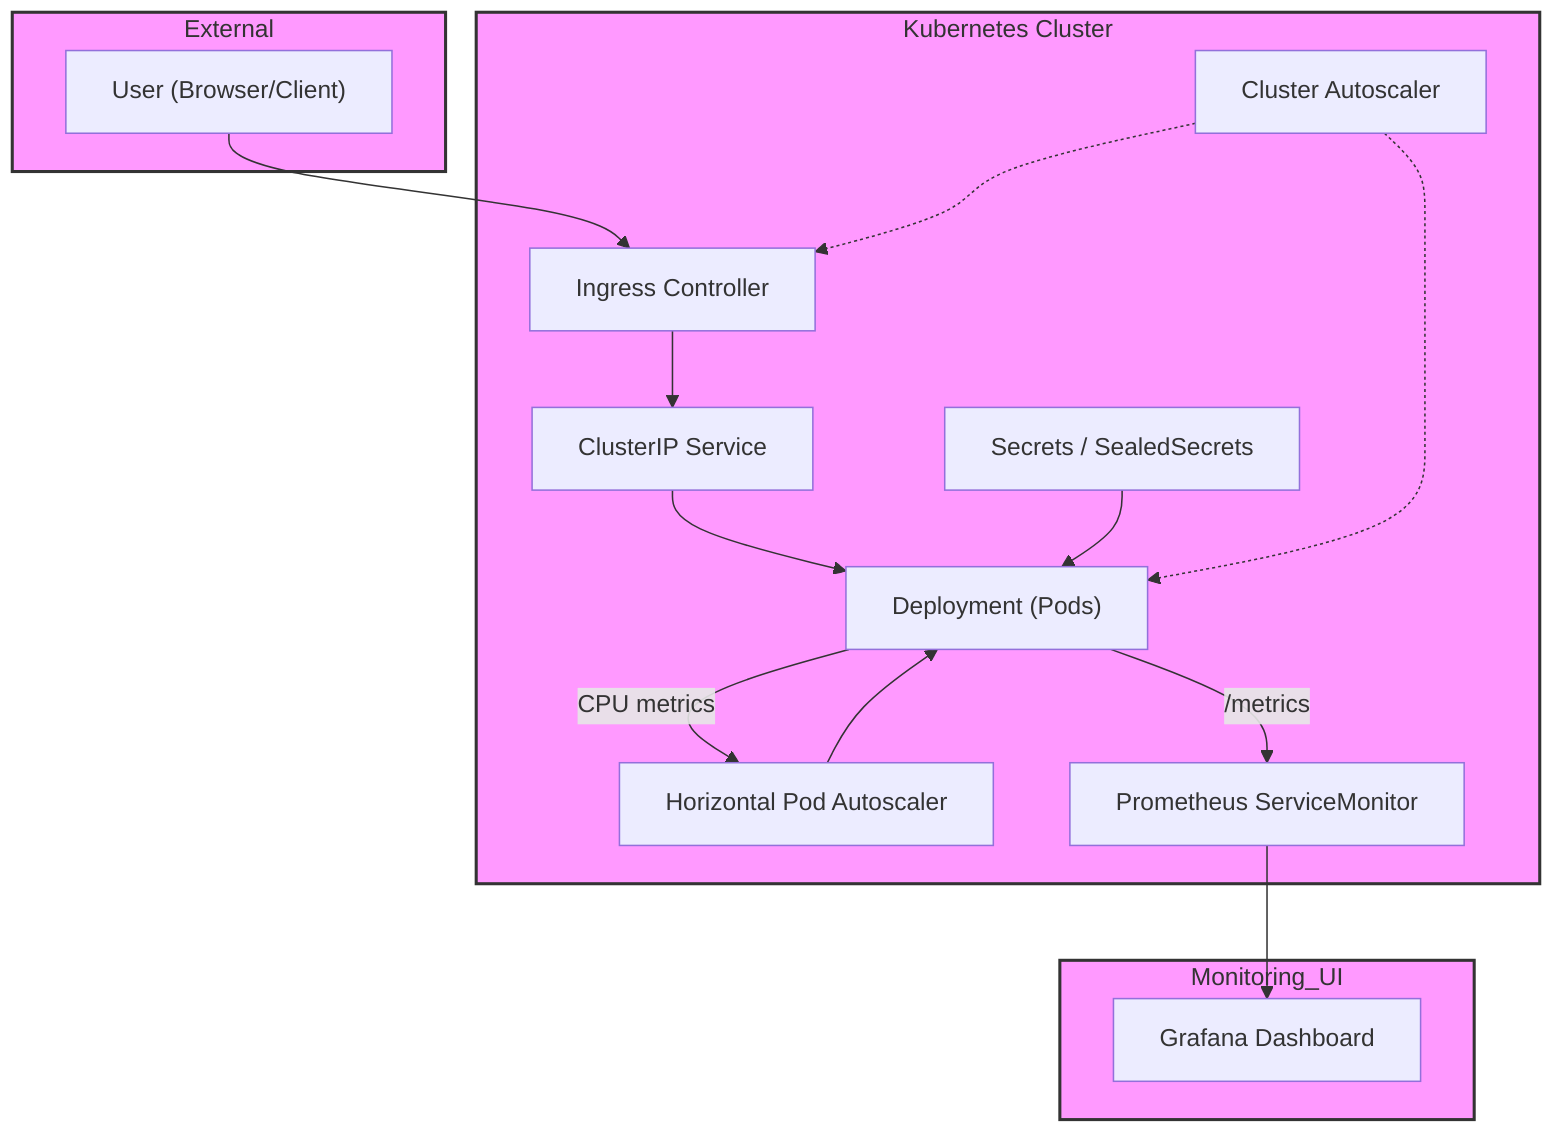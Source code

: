 flowchart TB
  subgraph External
    User["User (Browser/Client)"]
  end

  subgraph Kubernetes_Cluster["Kubernetes Cluster"]
    direction TB
    IngressCtrl["Ingress Controller"]
    Service["ClusterIP Service"]
    Deployment["Deployment (Pods)"]
    SecretMgmt["Secrets / SealedSecrets"]
    HPA["Horizontal Pod Autoscaler"]
    PromSM["Prometheus ServiceMonitor"]
    CA["Cluster Autoscaler"]
  end

  subgraph Monitoring_UI
    Grafana["Grafana Dashboard"]
  end

  User --> IngressCtrl
  IngressCtrl --> Service
  Service --> Deployment

  SecretMgmt --> Deployment

  Deployment -->|" /metrics"| PromSM
  PromSM --> Grafana
  Deployment -->|"CPU metrics"| HPA
  HPA --> Deployment
  CA -.-> Deployment
  CA -.-> IngressCtrl

  classDef cluster fill:#f9f,stroke:#333,stroke-width:2px;
  class Kubernetes_Cluster cluster;